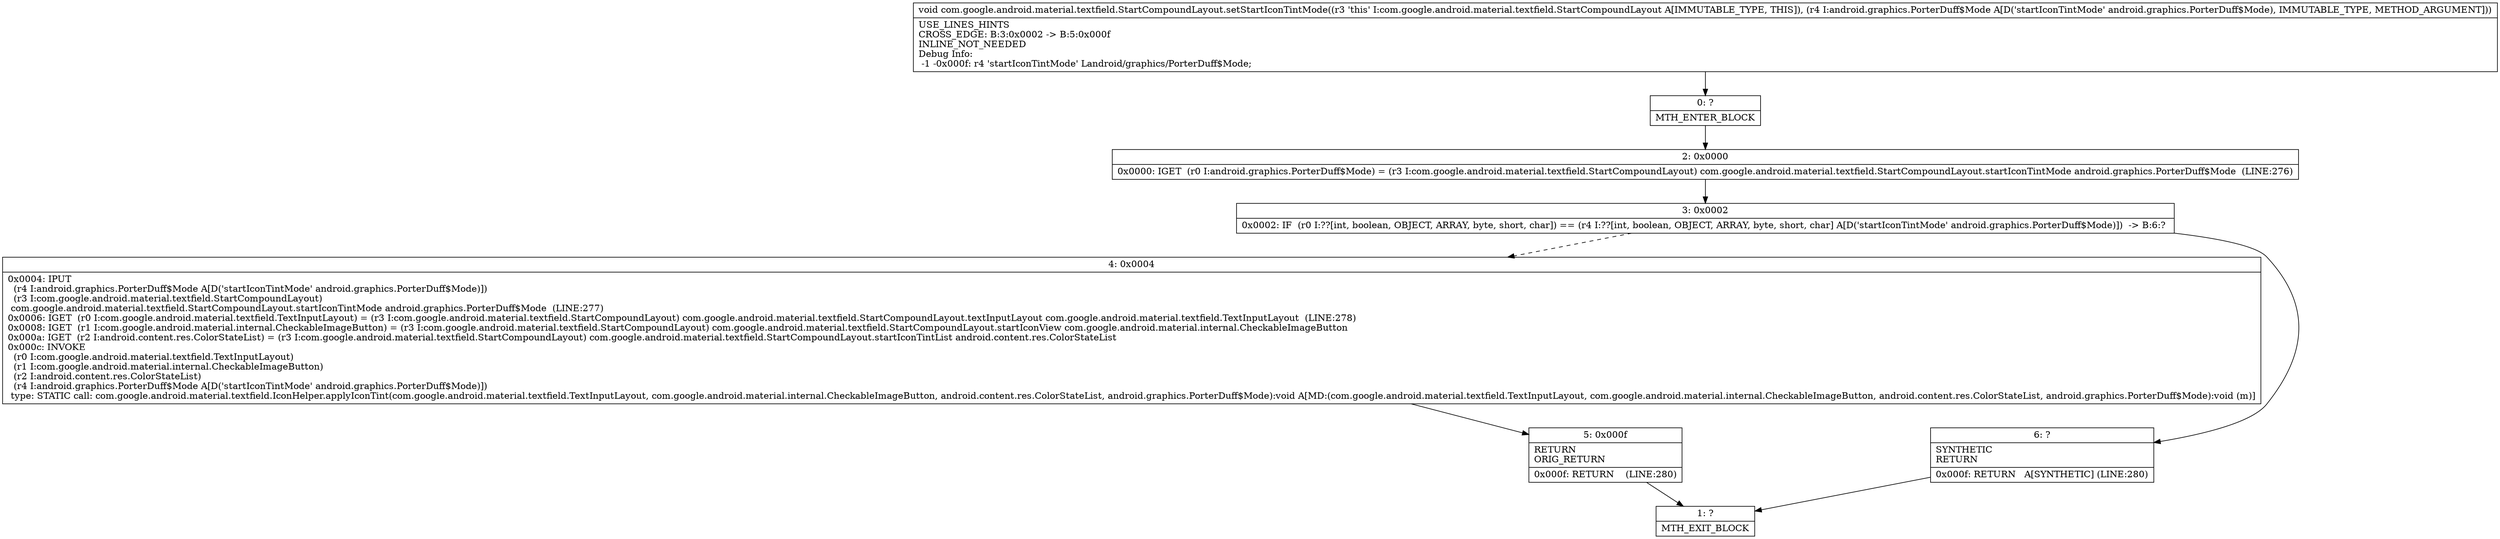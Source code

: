 digraph "CFG forcom.google.android.material.textfield.StartCompoundLayout.setStartIconTintMode(Landroid\/graphics\/PorterDuff$Mode;)V" {
Node_0 [shape=record,label="{0\:\ ?|MTH_ENTER_BLOCK\l}"];
Node_2 [shape=record,label="{2\:\ 0x0000|0x0000: IGET  (r0 I:android.graphics.PorterDuff$Mode) = (r3 I:com.google.android.material.textfield.StartCompoundLayout) com.google.android.material.textfield.StartCompoundLayout.startIconTintMode android.graphics.PorterDuff$Mode  (LINE:276)\l}"];
Node_3 [shape=record,label="{3\:\ 0x0002|0x0002: IF  (r0 I:??[int, boolean, OBJECT, ARRAY, byte, short, char]) == (r4 I:??[int, boolean, OBJECT, ARRAY, byte, short, char] A[D('startIconTintMode' android.graphics.PorterDuff$Mode)])  \-\> B:6:? \l}"];
Node_4 [shape=record,label="{4\:\ 0x0004|0x0004: IPUT  \l  (r4 I:android.graphics.PorterDuff$Mode A[D('startIconTintMode' android.graphics.PorterDuff$Mode)])\l  (r3 I:com.google.android.material.textfield.StartCompoundLayout)\l com.google.android.material.textfield.StartCompoundLayout.startIconTintMode android.graphics.PorterDuff$Mode  (LINE:277)\l0x0006: IGET  (r0 I:com.google.android.material.textfield.TextInputLayout) = (r3 I:com.google.android.material.textfield.StartCompoundLayout) com.google.android.material.textfield.StartCompoundLayout.textInputLayout com.google.android.material.textfield.TextInputLayout  (LINE:278)\l0x0008: IGET  (r1 I:com.google.android.material.internal.CheckableImageButton) = (r3 I:com.google.android.material.textfield.StartCompoundLayout) com.google.android.material.textfield.StartCompoundLayout.startIconView com.google.android.material.internal.CheckableImageButton \l0x000a: IGET  (r2 I:android.content.res.ColorStateList) = (r3 I:com.google.android.material.textfield.StartCompoundLayout) com.google.android.material.textfield.StartCompoundLayout.startIconTintList android.content.res.ColorStateList \l0x000c: INVOKE  \l  (r0 I:com.google.android.material.textfield.TextInputLayout)\l  (r1 I:com.google.android.material.internal.CheckableImageButton)\l  (r2 I:android.content.res.ColorStateList)\l  (r4 I:android.graphics.PorterDuff$Mode A[D('startIconTintMode' android.graphics.PorterDuff$Mode)])\l type: STATIC call: com.google.android.material.textfield.IconHelper.applyIconTint(com.google.android.material.textfield.TextInputLayout, com.google.android.material.internal.CheckableImageButton, android.content.res.ColorStateList, android.graphics.PorterDuff$Mode):void A[MD:(com.google.android.material.textfield.TextInputLayout, com.google.android.material.internal.CheckableImageButton, android.content.res.ColorStateList, android.graphics.PorterDuff$Mode):void (m)]\l}"];
Node_5 [shape=record,label="{5\:\ 0x000f|RETURN\lORIG_RETURN\l|0x000f: RETURN    (LINE:280)\l}"];
Node_1 [shape=record,label="{1\:\ ?|MTH_EXIT_BLOCK\l}"];
Node_6 [shape=record,label="{6\:\ ?|SYNTHETIC\lRETURN\l|0x000f: RETURN   A[SYNTHETIC] (LINE:280)\l}"];
MethodNode[shape=record,label="{void com.google.android.material.textfield.StartCompoundLayout.setStartIconTintMode((r3 'this' I:com.google.android.material.textfield.StartCompoundLayout A[IMMUTABLE_TYPE, THIS]), (r4 I:android.graphics.PorterDuff$Mode A[D('startIconTintMode' android.graphics.PorterDuff$Mode), IMMUTABLE_TYPE, METHOD_ARGUMENT]))  | USE_LINES_HINTS\lCROSS_EDGE: B:3:0x0002 \-\> B:5:0x000f\lINLINE_NOT_NEEDED\lDebug Info:\l  \-1 \-0x000f: r4 'startIconTintMode' Landroid\/graphics\/PorterDuff$Mode;\l}"];
MethodNode -> Node_0;Node_0 -> Node_2;
Node_2 -> Node_3;
Node_3 -> Node_4[style=dashed];
Node_3 -> Node_6;
Node_4 -> Node_5;
Node_5 -> Node_1;
Node_6 -> Node_1;
}

